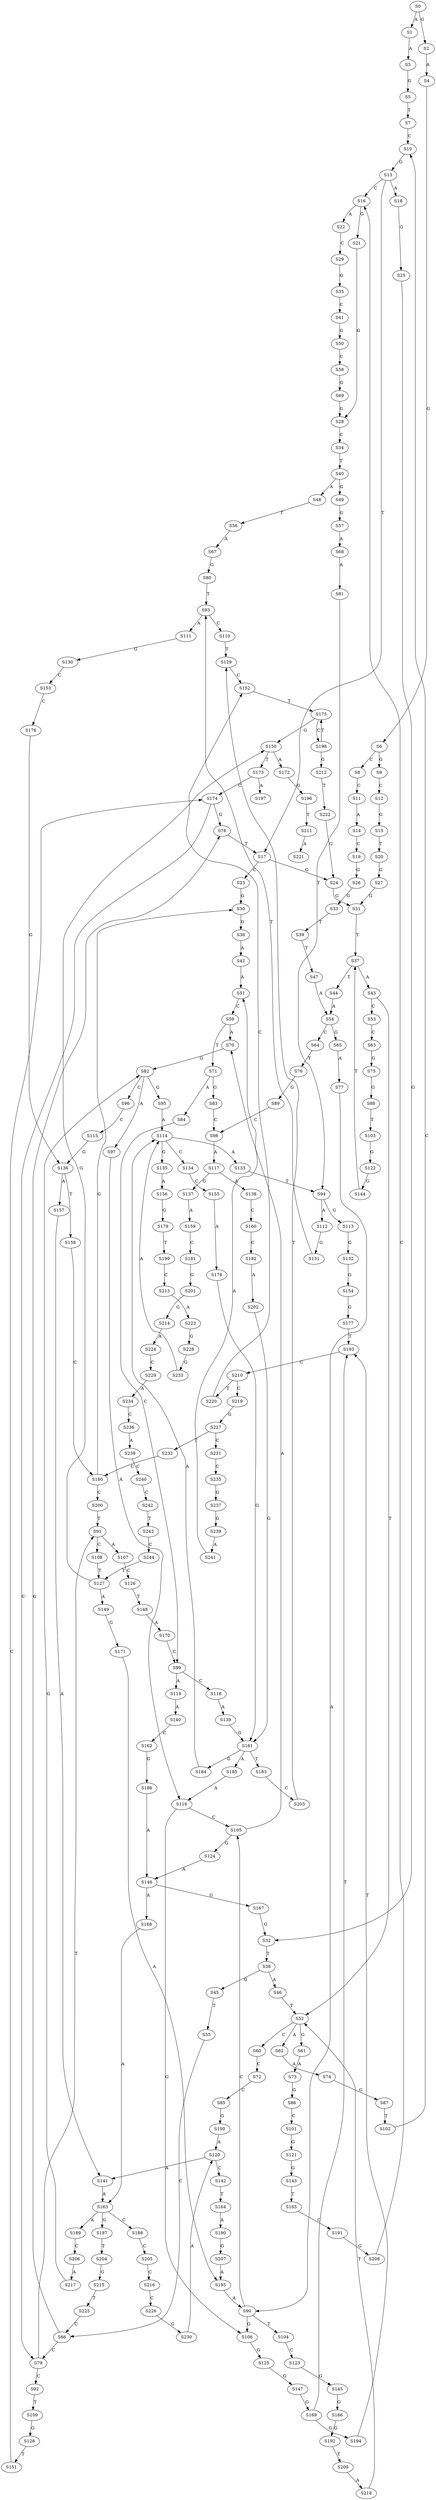 strict digraph  {
	S0 -> S1 [ label = A ];
	S0 -> S2 [ label = G ];
	S1 -> S3 [ label = A ];
	S2 -> S4 [ label = A ];
	S3 -> S5 [ label = G ];
	S4 -> S6 [ label = G ];
	S5 -> S7 [ label = T ];
	S6 -> S8 [ label = C ];
	S6 -> S9 [ label = G ];
	S7 -> S10 [ label = C ];
	S8 -> S11 [ label = C ];
	S9 -> S12 [ label = C ];
	S10 -> S13 [ label = G ];
	S11 -> S14 [ label = A ];
	S12 -> S15 [ label = G ];
	S13 -> S16 [ label = C ];
	S13 -> S17 [ label = T ];
	S13 -> S18 [ label = A ];
	S14 -> S19 [ label = C ];
	S15 -> S20 [ label = T ];
	S16 -> S21 [ label = G ];
	S16 -> S22 [ label = A ];
	S17 -> S23 [ label = C ];
	S17 -> S24 [ label = G ];
	S18 -> S25 [ label = G ];
	S19 -> S26 [ label = G ];
	S20 -> S27 [ label = G ];
	S21 -> S28 [ label = G ];
	S22 -> S29 [ label = C ];
	S23 -> S30 [ label = G ];
	S24 -> S31 [ label = G ];
	S25 -> S32 [ label = G ];
	S26 -> S33 [ label = G ];
	S27 -> S31 [ label = G ];
	S28 -> S34 [ label = C ];
	S29 -> S35 [ label = G ];
	S30 -> S36 [ label = G ];
	S31 -> S37 [ label = T ];
	S32 -> S38 [ label = T ];
	S33 -> S39 [ label = T ];
	S34 -> S40 [ label = T ];
	S35 -> S41 [ label = C ];
	S36 -> S42 [ label = A ];
	S37 -> S43 [ label = A ];
	S37 -> S44 [ label = T ];
	S38 -> S45 [ label = G ];
	S38 -> S46 [ label = A ];
	S39 -> S47 [ label = T ];
	S40 -> S48 [ label = A ];
	S40 -> S49 [ label = G ];
	S41 -> S50 [ label = G ];
	S42 -> S51 [ label = A ];
	S43 -> S52 [ label = T ];
	S43 -> S53 [ label = C ];
	S44 -> S54 [ label = A ];
	S45 -> S55 [ label = T ];
	S46 -> S52 [ label = T ];
	S47 -> S54 [ label = A ];
	S48 -> S56 [ label = T ];
	S49 -> S57 [ label = G ];
	S50 -> S58 [ label = C ];
	S51 -> S59 [ label = C ];
	S52 -> S60 [ label = C ];
	S52 -> S61 [ label = G ];
	S52 -> S62 [ label = A ];
	S53 -> S63 [ label = C ];
	S54 -> S64 [ label = C ];
	S54 -> S65 [ label = G ];
	S55 -> S66 [ label = C ];
	S56 -> S67 [ label = A ];
	S57 -> S68 [ label = A ];
	S58 -> S69 [ label = G ];
	S59 -> S70 [ label = A ];
	S59 -> S71 [ label = T ];
	S60 -> S72 [ label = C ];
	S61 -> S73 [ label = A ];
	S62 -> S74 [ label = A ];
	S63 -> S75 [ label = G ];
	S64 -> S76 [ label = T ];
	S65 -> S77 [ label = A ];
	S66 -> S78 [ label = G ];
	S66 -> S79 [ label = C ];
	S67 -> S80 [ label = G ];
	S68 -> S81 [ label = A ];
	S69 -> S28 [ label = G ];
	S70 -> S82 [ label = G ];
	S71 -> S83 [ label = G ];
	S71 -> S84 [ label = A ];
	S72 -> S85 [ label = C ];
	S73 -> S86 [ label = G ];
	S74 -> S87 [ label = G ];
	S75 -> S88 [ label = G ];
	S76 -> S89 [ label = G ];
	S77 -> S90 [ label = A ];
	S78 -> S17 [ label = T ];
	S79 -> S91 [ label = T ];
	S79 -> S92 [ label = C ];
	S80 -> S93 [ label = T ];
	S81 -> S94 [ label = T ];
	S82 -> S95 [ label = G ];
	S82 -> S96 [ label = C ];
	S82 -> S97 [ label = A ];
	S83 -> S98 [ label = C ];
	S84 -> S99 [ label = C ];
	S85 -> S100 [ label = G ];
	S86 -> S101 [ label = C ];
	S87 -> S102 [ label = T ];
	S88 -> S103 [ label = T ];
	S89 -> S98 [ label = C ];
	S90 -> S104 [ label = T ];
	S90 -> S105 [ label = C ];
	S90 -> S106 [ label = G ];
	S91 -> S107 [ label = A ];
	S91 -> S108 [ label = C ];
	S92 -> S109 [ label = T ];
	S93 -> S110 [ label = C ];
	S93 -> S111 [ label = A ];
	S94 -> S112 [ label = A ];
	S94 -> S113 [ label = G ];
	S95 -> S114 [ label = A ];
	S96 -> S115 [ label = C ];
	S97 -> S116 [ label = A ];
	S98 -> S117 [ label = A ];
	S99 -> S118 [ label = C ];
	S99 -> S119 [ label = A ];
	S100 -> S120 [ label = A ];
	S101 -> S121 [ label = G ];
	S102 -> S10 [ label = C ];
	S103 -> S122 [ label = G ];
	S104 -> S123 [ label = C ];
	S105 -> S124 [ label = G ];
	S105 -> S70 [ label = A ];
	S106 -> S125 [ label = G ];
	S107 -> S126 [ label = C ];
	S108 -> S127 [ label = T ];
	S109 -> S128 [ label = G ];
	S110 -> S129 [ label = T ];
	S111 -> S130 [ label = G ];
	S112 -> S131 [ label = G ];
	S113 -> S132 [ label = G ];
	S114 -> S133 [ label = A ];
	S114 -> S134 [ label = C ];
	S114 -> S135 [ label = G ];
	S115 -> S136 [ label = G ];
	S116 -> S105 [ label = C ];
	S116 -> S106 [ label = G ];
	S117 -> S137 [ label = G ];
	S117 -> S138 [ label = A ];
	S118 -> S139 [ label = A ];
	S119 -> S140 [ label = A ];
	S120 -> S141 [ label = A ];
	S120 -> S142 [ label = C ];
	S121 -> S143 [ label = G ];
	S122 -> S144 [ label = G ];
	S123 -> S145 [ label = G ];
	S124 -> S146 [ label = A ];
	S125 -> S147 [ label = G ];
	S126 -> S148 [ label = T ];
	S127 -> S149 [ label = A ];
	S127 -> S150 [ label = G ];
	S128 -> S151 [ label = T ];
	S129 -> S152 [ label = C ];
	S130 -> S153 [ label = C ];
	S131 -> S93 [ label = T ];
	S132 -> S154 [ label = G ];
	S133 -> S94 [ label = T ];
	S134 -> S155 [ label = C ];
	S135 -> S156 [ label = A ];
	S136 -> S157 [ label = A ];
	S136 -> S158 [ label = T ];
	S137 -> S159 [ label = A ];
	S138 -> S160 [ label = C ];
	S139 -> S161 [ label = G ];
	S140 -> S162 [ label = C ];
	S141 -> S163 [ label = A ];
	S142 -> S164 [ label = T ];
	S143 -> S165 [ label = T ];
	S144 -> S37 [ label = T ];
	S145 -> S166 [ label = G ];
	S146 -> S167 [ label = G ];
	S146 -> S168 [ label = A ];
	S147 -> S169 [ label = G ];
	S148 -> S170 [ label = A ];
	S149 -> S171 [ label = G ];
	S150 -> S172 [ label = A ];
	S150 -> S173 [ label = T ];
	S151 -> S174 [ label = C ];
	S152 -> S175 [ label = T ];
	S153 -> S176 [ label = C ];
	S154 -> S177 [ label = G ];
	S155 -> S178 [ label = A ];
	S156 -> S179 [ label = G ];
	S157 -> S141 [ label = A ];
	S158 -> S180 [ label = C ];
	S159 -> S181 [ label = C ];
	S160 -> S182 [ label = C ];
	S161 -> S183 [ label = T ];
	S161 -> S184 [ label = G ];
	S161 -> S185 [ label = A ];
	S162 -> S186 [ label = G ];
	S163 -> S187 [ label = G ];
	S163 -> S188 [ label = C ];
	S163 -> S189 [ label = A ];
	S164 -> S190 [ label = A ];
	S165 -> S191 [ label = C ];
	S166 -> S192 [ label = G ];
	S167 -> S32 [ label = G ];
	S168 -> S163 [ label = A ];
	S169 -> S193 [ label = T ];
	S169 -> S194 [ label = G ];
	S170 -> S99 [ label = C ];
	S171 -> S195 [ label = A ];
	S172 -> S196 [ label = G ];
	S173 -> S197 [ label = A ];
	S173 -> S174 [ label = C ];
	S174 -> S79 [ label = C ];
	S174 -> S78 [ label = G ];
	S175 -> S150 [ label = G ];
	S175 -> S198 [ label = C ];
	S176 -> S136 [ label = G ];
	S177 -> S193 [ label = T ];
	S178 -> S161 [ label = G ];
	S179 -> S199 [ label = T ];
	S180 -> S200 [ label = C ];
	S180 -> S30 [ label = G ];
	S181 -> S201 [ label = G ];
	S182 -> S202 [ label = A ];
	S183 -> S203 [ label = C ];
	S184 -> S114 [ label = A ];
	S185 -> S116 [ label = A ];
	S186 -> S146 [ label = A ];
	S187 -> S204 [ label = T ];
	S188 -> S205 [ label = C ];
	S189 -> S206 [ label = C ];
	S190 -> S207 [ label = G ];
	S191 -> S208 [ label = G ];
	S192 -> S209 [ label = T ];
	S193 -> S210 [ label = C ];
	S194 -> S193 [ label = T ];
	S195 -> S90 [ label = A ];
	S196 -> S211 [ label = T ];
	S198 -> S175 [ label = T ];
	S198 -> S212 [ label = G ];
	S199 -> S213 [ label = C ];
	S200 -> S91 [ label = T ];
	S201 -> S214 [ label = G ];
	S202 -> S161 [ label = G ];
	S203 -> S129 [ label = T ];
	S204 -> S215 [ label = G ];
	S205 -> S216 [ label = C ];
	S206 -> S217 [ label = A ];
	S207 -> S195 [ label = A ];
	S208 -> S16 [ label = C ];
	S209 -> S218 [ label = A ];
	S210 -> S219 [ label = C ];
	S210 -> S220 [ label = T ];
	S211 -> S221 [ label = A ];
	S212 -> S222 [ label = T ];
	S213 -> S223 [ label = A ];
	S214 -> S224 [ label = A ];
	S215 -> S225 [ label = T ];
	S216 -> S226 [ label = C ];
	S217 -> S82 [ label = G ];
	S218 -> S52 [ label = T ];
	S219 -> S227 [ label = G ];
	S220 -> S152 [ label = C ];
	S222 -> S24 [ label = G ];
	S223 -> S228 [ label = G ];
	S224 -> S229 [ label = C ];
	S225 -> S66 [ label = C ];
	S226 -> S230 [ label = G ];
	S227 -> S231 [ label = C ];
	S227 -> S232 [ label = T ];
	S228 -> S233 [ label = G ];
	S229 -> S234 [ label = A ];
	S230 -> S120 [ label = A ];
	S231 -> S235 [ label = C ];
	S232 -> S180 [ label = C ];
	S233 -> S114 [ label = A ];
	S234 -> S236 [ label = C ];
	S235 -> S237 [ label = G ];
	S236 -> S238 [ label = A ];
	S237 -> S239 [ label = G ];
	S238 -> S240 [ label = C ];
	S239 -> S241 [ label = A ];
	S240 -> S242 [ label = C ];
	S241 -> S51 [ label = A ];
	S242 -> S243 [ label = T ];
	S243 -> S244 [ label = C ];
	S244 -> S127 [ label = T ];
}
